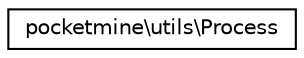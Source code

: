 digraph "Graphical Class Hierarchy"
{
 // INTERACTIVE_SVG=YES
 // LATEX_PDF_SIZE
  edge [fontname="Helvetica",fontsize="10",labelfontname="Helvetica",labelfontsize="10"];
  node [fontname="Helvetica",fontsize="10",shape=record];
  rankdir="LR";
  Node0 [label="pocketmine\\utils\\Process",height=0.2,width=0.4,color="black", fillcolor="white", style="filled",URL="$d8/d9e/classpocketmine_1_1utils_1_1_process.html",tooltip=" "];
}
